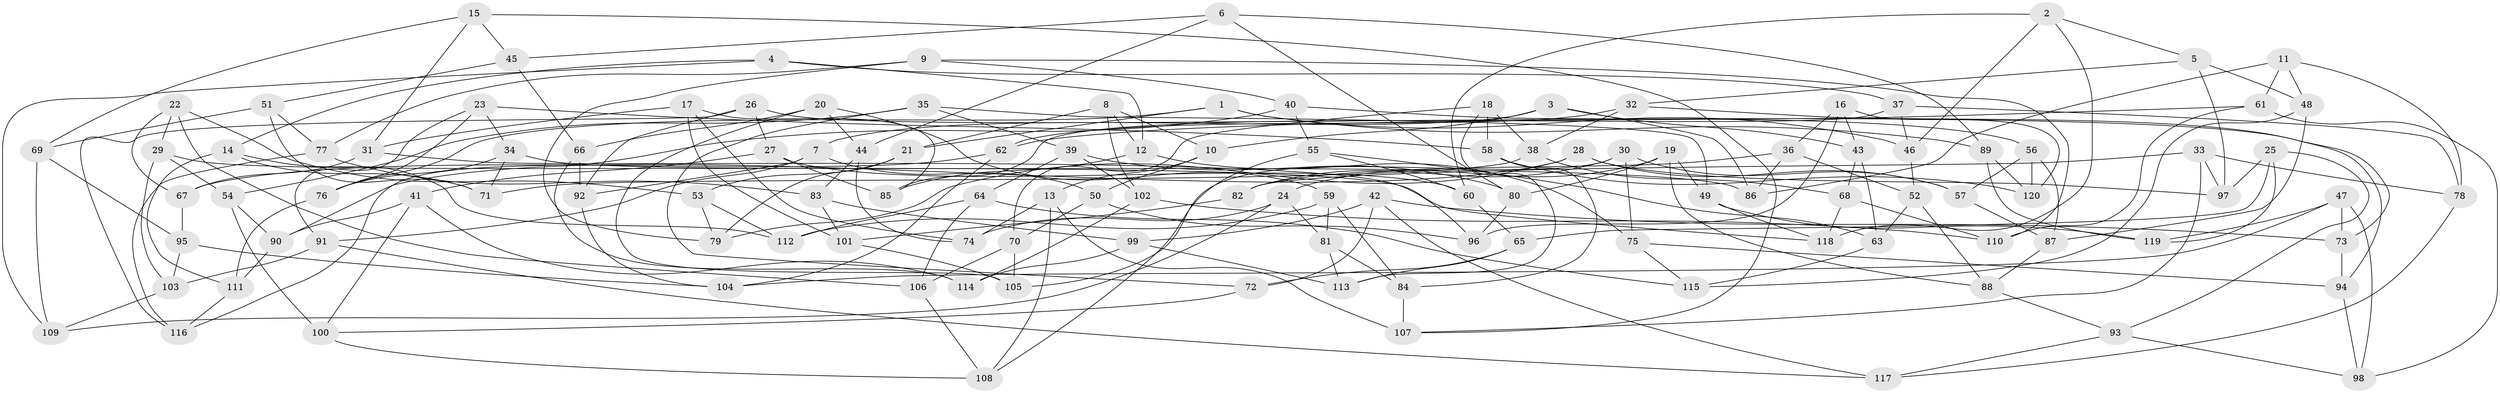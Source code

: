 // Generated by graph-tools (version 1.1) at 2025/16/03/09/25 04:16:20]
// undirected, 120 vertices, 240 edges
graph export_dot {
graph [start="1"]
  node [color=gray90,style=filled];
  1;
  2;
  3;
  4;
  5;
  6;
  7;
  8;
  9;
  10;
  11;
  12;
  13;
  14;
  15;
  16;
  17;
  18;
  19;
  20;
  21;
  22;
  23;
  24;
  25;
  26;
  27;
  28;
  29;
  30;
  31;
  32;
  33;
  34;
  35;
  36;
  37;
  38;
  39;
  40;
  41;
  42;
  43;
  44;
  45;
  46;
  47;
  48;
  49;
  50;
  51;
  52;
  53;
  54;
  55;
  56;
  57;
  58;
  59;
  60;
  61;
  62;
  63;
  64;
  65;
  66;
  67;
  68;
  69;
  70;
  71;
  72;
  73;
  74;
  75;
  76;
  77;
  78;
  79;
  80;
  81;
  82;
  83;
  84;
  85;
  86;
  87;
  88;
  89;
  90;
  91;
  92;
  93;
  94;
  95;
  96;
  97;
  98;
  99;
  100;
  101;
  102;
  103;
  104;
  105;
  106;
  107;
  108;
  109;
  110;
  111;
  112;
  113;
  114;
  115;
  116;
  117;
  118;
  119;
  120;
  1 -- 46;
  1 -- 89;
  1 -- 76;
  1 -- 21;
  2 -- 60;
  2 -- 46;
  2 -- 118;
  2 -- 5;
  3 -- 7;
  3 -- 43;
  3 -- 10;
  3 -- 86;
  4 -- 12;
  4 -- 14;
  4 -- 37;
  4 -- 109;
  5 -- 32;
  5 -- 48;
  5 -- 97;
  6 -- 44;
  6 -- 89;
  6 -- 80;
  6 -- 45;
  7 -- 91;
  7 -- 92;
  7 -- 50;
  8 -- 12;
  8 -- 10;
  8 -- 102;
  8 -- 21;
  9 -- 79;
  9 -- 77;
  9 -- 110;
  9 -- 40;
  10 -- 50;
  10 -- 13;
  11 -- 78;
  11 -- 61;
  11 -- 86;
  11 -- 48;
  12 -- 85;
  12 -- 75;
  13 -- 74;
  13 -- 108;
  13 -- 107;
  14 -- 71;
  14 -- 111;
  14 -- 112;
  15 -- 107;
  15 -- 69;
  15 -- 45;
  15 -- 31;
  16 -- 36;
  16 -- 43;
  16 -- 120;
  16 -- 96;
  17 -- 31;
  17 -- 85;
  17 -- 74;
  17 -- 101;
  18 -- 58;
  18 -- 70;
  18 -- 113;
  18 -- 38;
  19 -- 49;
  19 -- 80;
  19 -- 24;
  19 -- 88;
  20 -- 59;
  20 -- 105;
  20 -- 66;
  20 -- 44;
  21 -- 79;
  21 -- 53;
  22 -- 106;
  22 -- 29;
  22 -- 53;
  22 -- 67;
  23 -- 76;
  23 -- 91;
  23 -- 58;
  23 -- 34;
  24 -- 81;
  24 -- 109;
  24 -- 74;
  25 -- 65;
  25 -- 119;
  25 -- 93;
  25 -- 97;
  26 -- 92;
  26 -- 94;
  26 -- 116;
  26 -- 27;
  27 -- 41;
  27 -- 85;
  27 -- 60;
  28 -- 79;
  28 -- 97;
  28 -- 90;
  28 -- 57;
  29 -- 103;
  29 -- 54;
  29 -- 118;
  30 -- 57;
  30 -- 105;
  30 -- 82;
  30 -- 75;
  31 -- 67;
  31 -- 96;
  32 -- 73;
  32 -- 38;
  32 -- 62;
  33 -- 78;
  33 -- 97;
  33 -- 82;
  33 -- 107;
  34 -- 86;
  34 -- 71;
  34 -- 76;
  35 -- 54;
  35 -- 49;
  35 -- 39;
  35 -- 72;
  36 -- 86;
  36 -- 52;
  36 -- 82;
  37 -- 78;
  37 -- 85;
  37 -- 46;
  38 -- 68;
  38 -- 71;
  39 -- 102;
  39 -- 80;
  39 -- 64;
  40 -- 55;
  40 -- 56;
  40 -- 116;
  41 -- 100;
  41 -- 90;
  41 -- 114;
  42 -- 99;
  42 -- 72;
  42 -- 117;
  42 -- 73;
  43 -- 68;
  43 -- 63;
  44 -- 83;
  44 -- 74;
  45 -- 51;
  45 -- 66;
  46 -- 52;
  47 -- 119;
  47 -- 73;
  47 -- 98;
  47 -- 104;
  48 -- 87;
  48 -- 115;
  49 -- 118;
  49 -- 119;
  50 -- 96;
  50 -- 70;
  51 -- 77;
  51 -- 71;
  51 -- 69;
  52 -- 88;
  52 -- 63;
  53 -- 79;
  53 -- 112;
  54 -- 100;
  54 -- 90;
  55 -- 63;
  55 -- 108;
  55 -- 60;
  56 -- 120;
  56 -- 57;
  56 -- 87;
  57 -- 87;
  58 -- 84;
  58 -- 120;
  59 -- 84;
  59 -- 81;
  59 -- 112;
  60 -- 65;
  61 -- 98;
  61 -- 62;
  61 -- 110;
  62 -- 104;
  62 -- 67;
  63 -- 115;
  64 -- 112;
  64 -- 115;
  64 -- 106;
  65 -- 113;
  65 -- 72;
  66 -- 114;
  66 -- 92;
  67 -- 95;
  68 -- 118;
  68 -- 110;
  69 -- 109;
  69 -- 95;
  70 -- 105;
  70 -- 106;
  72 -- 100;
  73 -- 94;
  75 -- 94;
  75 -- 115;
  76 -- 111;
  77 -- 83;
  77 -- 116;
  78 -- 117;
  80 -- 96;
  81 -- 113;
  81 -- 84;
  82 -- 101;
  83 -- 101;
  83 -- 99;
  84 -- 107;
  87 -- 88;
  88 -- 93;
  89 -- 119;
  89 -- 120;
  90 -- 111;
  91 -- 103;
  91 -- 117;
  92 -- 104;
  93 -- 98;
  93 -- 117;
  94 -- 98;
  95 -- 104;
  95 -- 103;
  99 -- 114;
  99 -- 113;
  100 -- 108;
  101 -- 105;
  102 -- 110;
  102 -- 114;
  103 -- 109;
  106 -- 108;
  111 -- 116;
}
